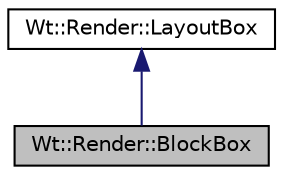 digraph "Wt::Render::BlockBox"
{
 // LATEX_PDF_SIZE
  edge [fontname="Helvetica",fontsize="10",labelfontname="Helvetica",labelfontsize="10"];
  node [fontname="Helvetica",fontsize="10",shape=record];
  Node1 [label="Wt::Render::BlockBox",height=0.2,width=0.4,color="black", fillcolor="grey75", style="filled", fontcolor="black",tooltip=" "];
  Node2 -> Node1 [dir="back",color="midnightblue",fontsize="10",style="solid"];
  Node2 [label="Wt::Render::LayoutBox",height=0.2,width=0.4,color="black", fillcolor="white", style="filled",URL="$structWt_1_1Render_1_1LayoutBox.html",tooltip=" "];
}
